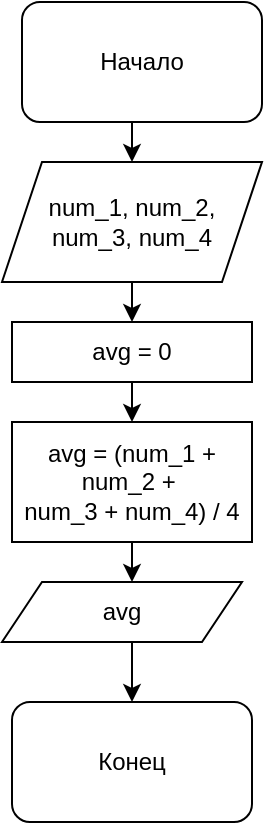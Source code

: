 <mxfile version="21.3.0" type="device">
  <diagram name="Страница 1" id="BcvYNXCc7XAHBWBcyfCK">
    <mxGraphModel dx="1002" dy="545" grid="1" gridSize="10" guides="1" tooltips="1" connect="1" arrows="1" fold="1" page="1" pageScale="1" pageWidth="827" pageHeight="1169" math="0" shadow="0">
      <root>
        <mxCell id="0" />
        <mxCell id="1" parent="0" />
        <mxCell id="-Uv0wWTUyhj6y90lBesy-6" style="edgeStyle=orthogonalEdgeStyle;rounded=0;orthogonalLoop=1;jettySize=auto;html=1;exitX=0.5;exitY=1;exitDx=0;exitDy=0;entryX=0.5;entryY=0;entryDx=0;entryDy=0;" edge="1" parent="1" source="wG6IVxCeCWn1H1jkwY0O-1" target="-Uv0wWTUyhj6y90lBesy-2">
          <mxGeometry relative="1" as="geometry" />
        </mxCell>
        <mxCell id="wG6IVxCeCWn1H1jkwY0O-1" value="Начало" style="rounded=1;whiteSpace=wrap;html=1;" parent="1" vertex="1">
          <mxGeometry x="340" y="30" width="120" height="60" as="geometry" />
        </mxCell>
        <mxCell id="-Uv0wWTUyhj6y90lBesy-1" value="Конец" style="rounded=1;whiteSpace=wrap;html=1;" vertex="1" parent="1">
          <mxGeometry x="335" y="380" width="120" height="60" as="geometry" />
        </mxCell>
        <mxCell id="-Uv0wWTUyhj6y90lBesy-7" style="edgeStyle=orthogonalEdgeStyle;rounded=0;orthogonalLoop=1;jettySize=auto;html=1;exitX=0.5;exitY=1;exitDx=0;exitDy=0;entryX=0.5;entryY=0;entryDx=0;entryDy=0;" edge="1" parent="1" source="-Uv0wWTUyhj6y90lBesy-2" target="-Uv0wWTUyhj6y90lBesy-3">
          <mxGeometry relative="1" as="geometry" />
        </mxCell>
        <mxCell id="-Uv0wWTUyhj6y90lBesy-2" value="num_1, num_2, &lt;br&gt;num_3, num_4" style="shape=parallelogram;perimeter=parallelogramPerimeter;whiteSpace=wrap;html=1;fixedSize=1;" vertex="1" parent="1">
          <mxGeometry x="330" y="110" width="130" height="60" as="geometry" />
        </mxCell>
        <mxCell id="-Uv0wWTUyhj6y90lBesy-8" style="edgeStyle=orthogonalEdgeStyle;rounded=0;orthogonalLoop=1;jettySize=auto;html=1;exitX=0.5;exitY=1;exitDx=0;exitDy=0;entryX=0.5;entryY=0;entryDx=0;entryDy=0;" edge="1" parent="1" source="-Uv0wWTUyhj6y90lBesy-3" target="-Uv0wWTUyhj6y90lBesy-4">
          <mxGeometry relative="1" as="geometry" />
        </mxCell>
        <mxCell id="-Uv0wWTUyhj6y90lBesy-3" value="avg = 0" style="rounded=0;whiteSpace=wrap;html=1;" vertex="1" parent="1">
          <mxGeometry x="335" y="190" width="120" height="30" as="geometry" />
        </mxCell>
        <mxCell id="-Uv0wWTUyhj6y90lBesy-9" style="edgeStyle=orthogonalEdgeStyle;rounded=0;orthogonalLoop=1;jettySize=auto;html=1;exitX=0.5;exitY=1;exitDx=0;exitDy=0;entryX=0.5;entryY=0;entryDx=0;entryDy=0;" edge="1" parent="1" source="-Uv0wWTUyhj6y90lBesy-4">
          <mxGeometry relative="1" as="geometry">
            <mxPoint x="395" y="320" as="targetPoint" />
          </mxGeometry>
        </mxCell>
        <mxCell id="-Uv0wWTUyhj6y90lBesy-4" value="avg = (num_1 + num_2 +&amp;nbsp;&lt;br style=&quot;border-color: var(--border-color);&quot;&gt;num_3 + num_4) / 4" style="rounded=0;whiteSpace=wrap;html=1;" vertex="1" parent="1">
          <mxGeometry x="335" y="240" width="120" height="60" as="geometry" />
        </mxCell>
        <mxCell id="-Uv0wWTUyhj6y90lBesy-13" style="edgeStyle=orthogonalEdgeStyle;rounded=0;orthogonalLoop=1;jettySize=auto;html=1;exitX=0.5;exitY=1;exitDx=0;exitDy=0;entryX=0.5;entryY=0;entryDx=0;entryDy=0;" edge="1" parent="1" source="-Uv0wWTUyhj6y90lBesy-12" target="-Uv0wWTUyhj6y90lBesy-1">
          <mxGeometry relative="1" as="geometry" />
        </mxCell>
        <mxCell id="-Uv0wWTUyhj6y90lBesy-12" value="avg" style="shape=parallelogram;perimeter=parallelogramPerimeter;whiteSpace=wrap;html=1;fixedSize=1;" vertex="1" parent="1">
          <mxGeometry x="330" y="320" width="120" height="30" as="geometry" />
        </mxCell>
      </root>
    </mxGraphModel>
  </diagram>
</mxfile>
